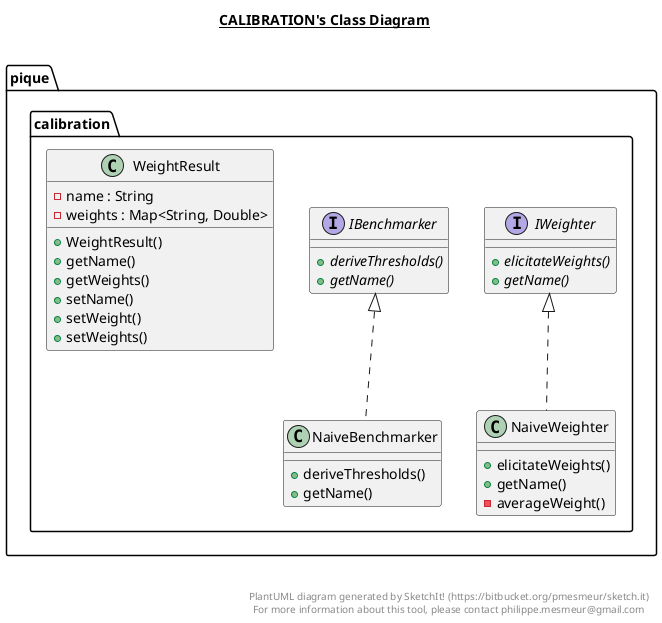 @startuml

title __CALIBRATION's Class Diagram__\n

  namespace pique.calibration {
    interface pique.calibration.IBenchmarker {
        {abstract} + deriveThresholds()
        {abstract} + getName()
    }
  }
  

  namespace pique.calibration {
    interface pique.calibration.IWeighter {
        {abstract} + elicitateWeights()
        {abstract} + getName()
    }
  }
  

  namespace pique.calibration {
    class pique.calibration.NaiveBenchmarker {
        + deriveThresholds()
        + getName()
    }
  }
  

  namespace pique.calibration {
    class pique.calibration.NaiveWeighter {
        + elicitateWeights()
        + getName()
        - averageWeight()
    }
  }
  

  namespace pique.calibration {
    class pique.calibration.WeightResult {
        - name : String
        - weights : Map<String, Double>
        + WeightResult()
        + getName()
        + getWeights()
        + setName()
        + setWeight()
        + setWeights()
    }
  }
  

  pique.calibration.NaiveBenchmarker .up.|> pique.calibration.IBenchmarker
  pique.calibration.NaiveWeighter .up.|> pique.calibration.IWeighter


right footer


PlantUML diagram generated by SketchIt! (https://bitbucket.org/pmesmeur/sketch.it)
For more information about this tool, please contact philippe.mesmeur@gmail.com
endfooter

@enduml
